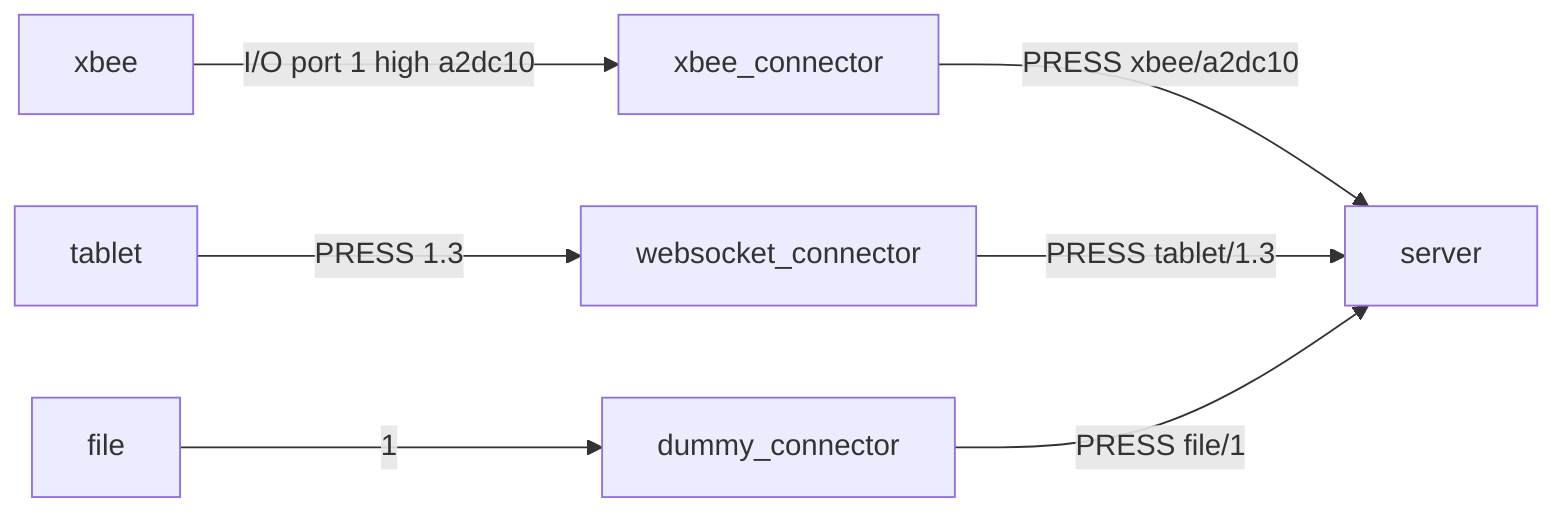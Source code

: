 graph LR
  xbee
  tablet
  file
  xbee_connector
  websocket_connector
  dummy_connector
  server

  xbee -- I/O port 1 high a2dc10 --> xbee_connector
  tablet -- PRESS 1.3 --> websocket_connector
  file -- 1 --> dummy_connector

  xbee_connector -- PRESS xbee/a2dc10 --> server
  websocket_connector -- PRESS tablet/1.3 --> server
  dummy_connector -- PRESS file/1 --> server